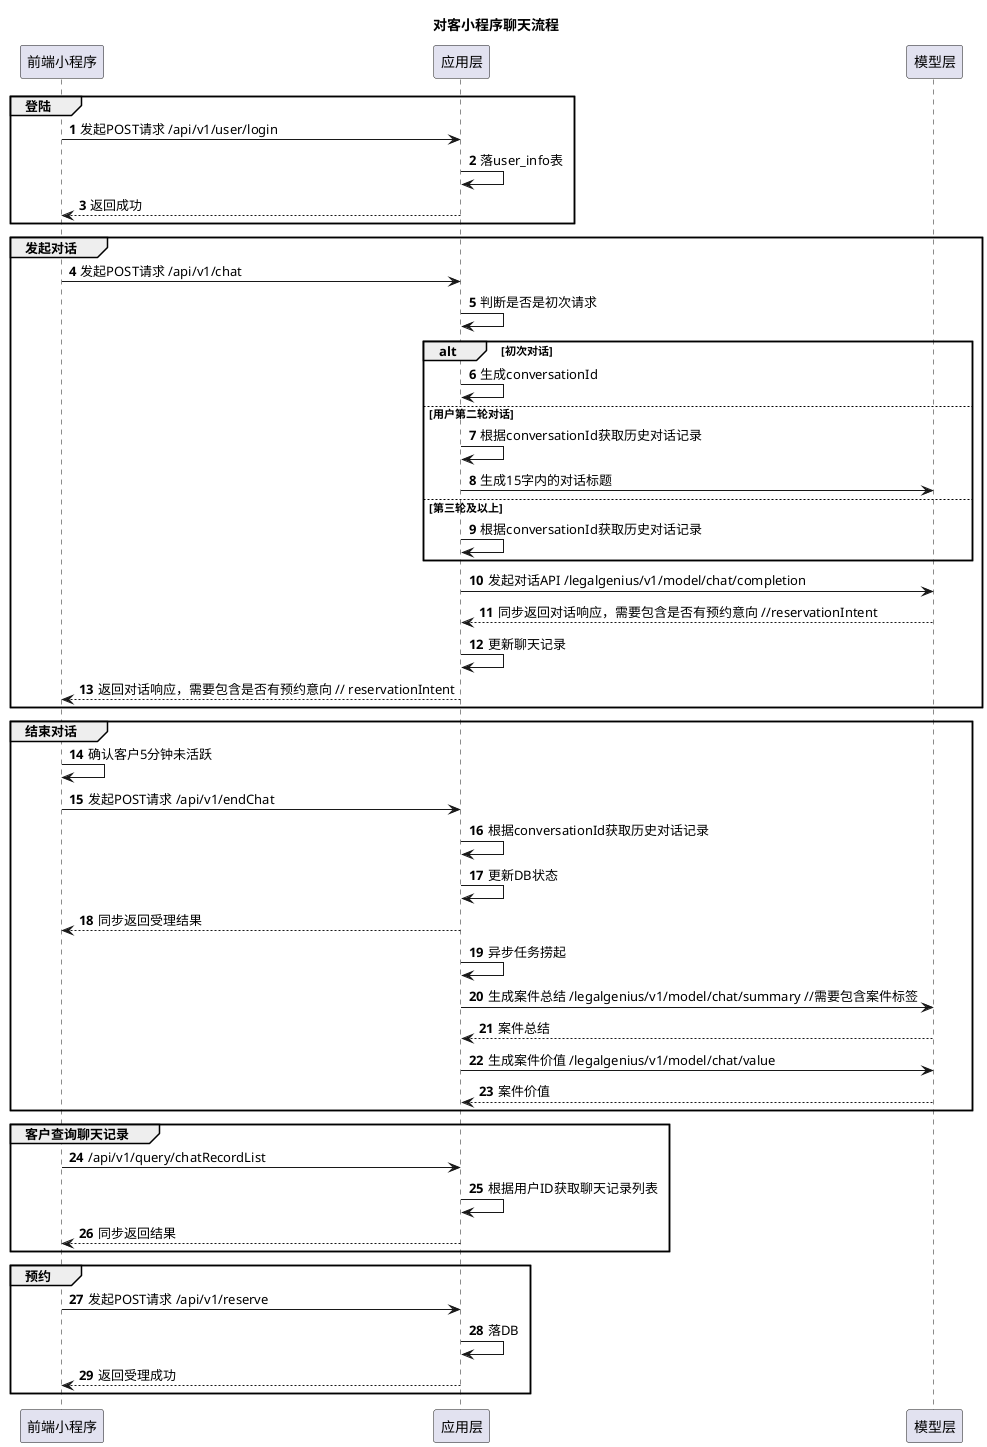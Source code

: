 @startuml
'https://plantuml.com/sequence-diagram
title 对客小程序聊天流程
autonumber
participant 前端小程序 as fe
participant 应用层 as app
participant 模型层 as model

group 登陆
fe -> app: 发起POST请求 /api/v1/user/login
app -> app: 落user_info表
app --> fe: 返回成功
end

group 发起对话

fe -> app: 发起POST请求 /api/v1/chat
app -> app: 判断是否是初次请求
alt 初次对话
app -> app: 生成conversationId
else 用户第二轮对话
app -> app: 根据conversationId获取历史对话记录
app -> model: 生成15字内的对话标题
else 第三轮及以上
app -> app: 根据conversationId获取历史对话记录
end
app -> model: 发起对话API /legalgenius/v1/model/chat/completion
model --> app: 同步返回对话响应，需要包含是否有预约意向 //reservationIntent
app -> app: 更新聊天记录
app --> fe: 返回对话响应，需要包含是否有预约意向 // reservationIntent

end

group 结束对话
fe -> fe: 确认客户5分钟未活跃
fe -> app: 发起POST请求 /api/v1/endChat
app -> app: 根据conversationId获取历史对话记录
app -> app: 更新DB状态
app --> fe: 同步返回受理结果
app -> app: 异步任务捞起
app -> model: 生成案件总结 /legalgenius/v1/model/chat/summary //需要包含案件标签
model --> app: 案件总结
app -> model: 生成案件价值 /legalgenius/v1/model/chat/value
model --> app: 案件价值
end

group 客户查询聊天记录
fe -> app: /api/v1/query/chatRecordList
app -> app: 根据用户ID获取聊天记录列表
app --> fe: 同步返回结果
end


group 预约
fe -> app: 发起POST请求 /api/v1/reserve
app -> app: 落DB
app --> fe: 返回受理成功
end



@enduml